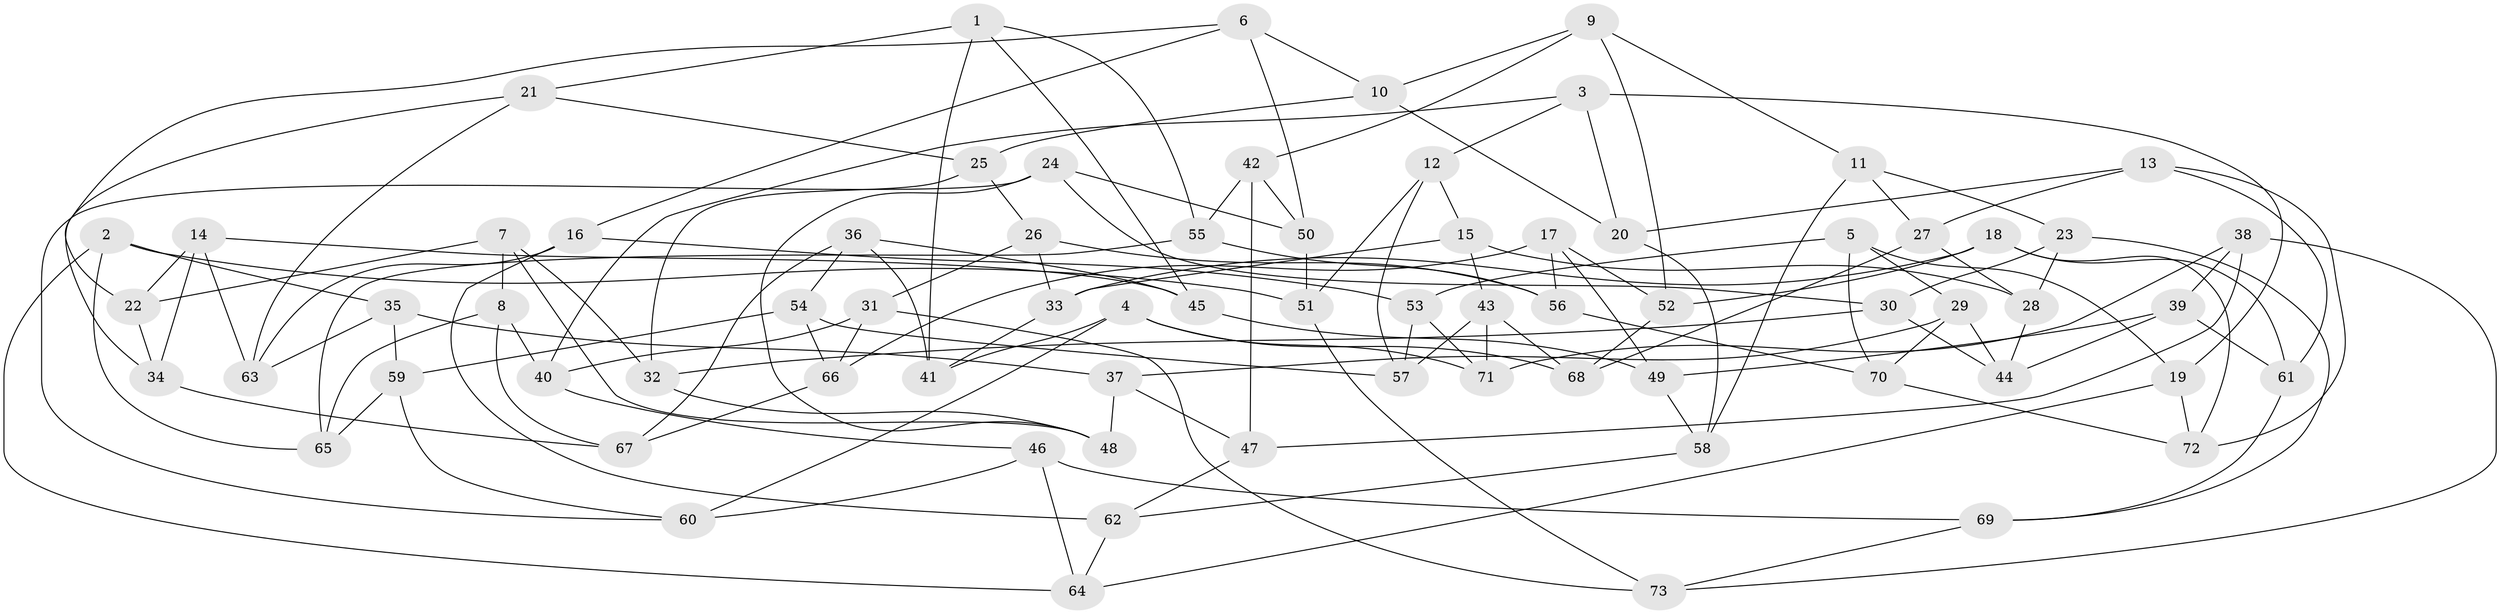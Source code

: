 // Generated by graph-tools (version 1.1) at 2025/58/03/09/25 04:58:57]
// undirected, 73 vertices, 146 edges
graph export_dot {
graph [start="1"]
  node [color=gray90,style=filled];
  1;
  2;
  3;
  4;
  5;
  6;
  7;
  8;
  9;
  10;
  11;
  12;
  13;
  14;
  15;
  16;
  17;
  18;
  19;
  20;
  21;
  22;
  23;
  24;
  25;
  26;
  27;
  28;
  29;
  30;
  31;
  32;
  33;
  34;
  35;
  36;
  37;
  38;
  39;
  40;
  41;
  42;
  43;
  44;
  45;
  46;
  47;
  48;
  49;
  50;
  51;
  52;
  53;
  54;
  55;
  56;
  57;
  58;
  59;
  60;
  61;
  62;
  63;
  64;
  65;
  66;
  67;
  68;
  69;
  70;
  71;
  72;
  73;
  1 -- 41;
  1 -- 21;
  1 -- 55;
  1 -- 45;
  2 -- 51;
  2 -- 64;
  2 -- 65;
  2 -- 35;
  3 -- 12;
  3 -- 40;
  3 -- 19;
  3 -- 20;
  4 -- 71;
  4 -- 60;
  4 -- 41;
  4 -- 68;
  5 -- 29;
  5 -- 19;
  5 -- 53;
  5 -- 70;
  6 -- 10;
  6 -- 16;
  6 -- 22;
  6 -- 50;
  7 -- 48;
  7 -- 32;
  7 -- 8;
  7 -- 22;
  8 -- 40;
  8 -- 67;
  8 -- 65;
  9 -- 52;
  9 -- 11;
  9 -- 10;
  9 -- 42;
  10 -- 25;
  10 -- 20;
  11 -- 23;
  11 -- 58;
  11 -- 27;
  12 -- 57;
  12 -- 51;
  12 -- 15;
  13 -- 61;
  13 -- 27;
  13 -- 20;
  13 -- 72;
  14 -- 45;
  14 -- 22;
  14 -- 34;
  14 -- 63;
  15 -- 33;
  15 -- 43;
  15 -- 28;
  16 -- 63;
  16 -- 53;
  16 -- 62;
  17 -- 52;
  17 -- 49;
  17 -- 66;
  17 -- 56;
  18 -- 33;
  18 -- 72;
  18 -- 61;
  18 -- 52;
  19 -- 72;
  19 -- 64;
  20 -- 58;
  21 -- 63;
  21 -- 25;
  21 -- 34;
  22 -- 34;
  23 -- 28;
  23 -- 30;
  23 -- 69;
  24 -- 50;
  24 -- 48;
  24 -- 30;
  24 -- 60;
  25 -- 26;
  25 -- 32;
  26 -- 33;
  26 -- 31;
  26 -- 56;
  27 -- 28;
  27 -- 68;
  28 -- 44;
  29 -- 44;
  29 -- 70;
  29 -- 37;
  30 -- 32;
  30 -- 44;
  31 -- 40;
  31 -- 66;
  31 -- 73;
  32 -- 48;
  33 -- 41;
  34 -- 67;
  35 -- 59;
  35 -- 63;
  35 -- 37;
  36 -- 67;
  36 -- 41;
  36 -- 54;
  36 -- 45;
  37 -- 47;
  37 -- 48;
  38 -- 39;
  38 -- 73;
  38 -- 47;
  38 -- 71;
  39 -- 44;
  39 -- 61;
  39 -- 49;
  40 -- 46;
  42 -- 47;
  42 -- 55;
  42 -- 50;
  43 -- 68;
  43 -- 57;
  43 -- 71;
  45 -- 49;
  46 -- 69;
  46 -- 60;
  46 -- 64;
  47 -- 62;
  49 -- 58;
  50 -- 51;
  51 -- 73;
  52 -- 68;
  53 -- 57;
  53 -- 71;
  54 -- 57;
  54 -- 66;
  54 -- 59;
  55 -- 65;
  55 -- 56;
  56 -- 70;
  58 -- 62;
  59 -- 65;
  59 -- 60;
  61 -- 69;
  62 -- 64;
  66 -- 67;
  69 -- 73;
  70 -- 72;
}
